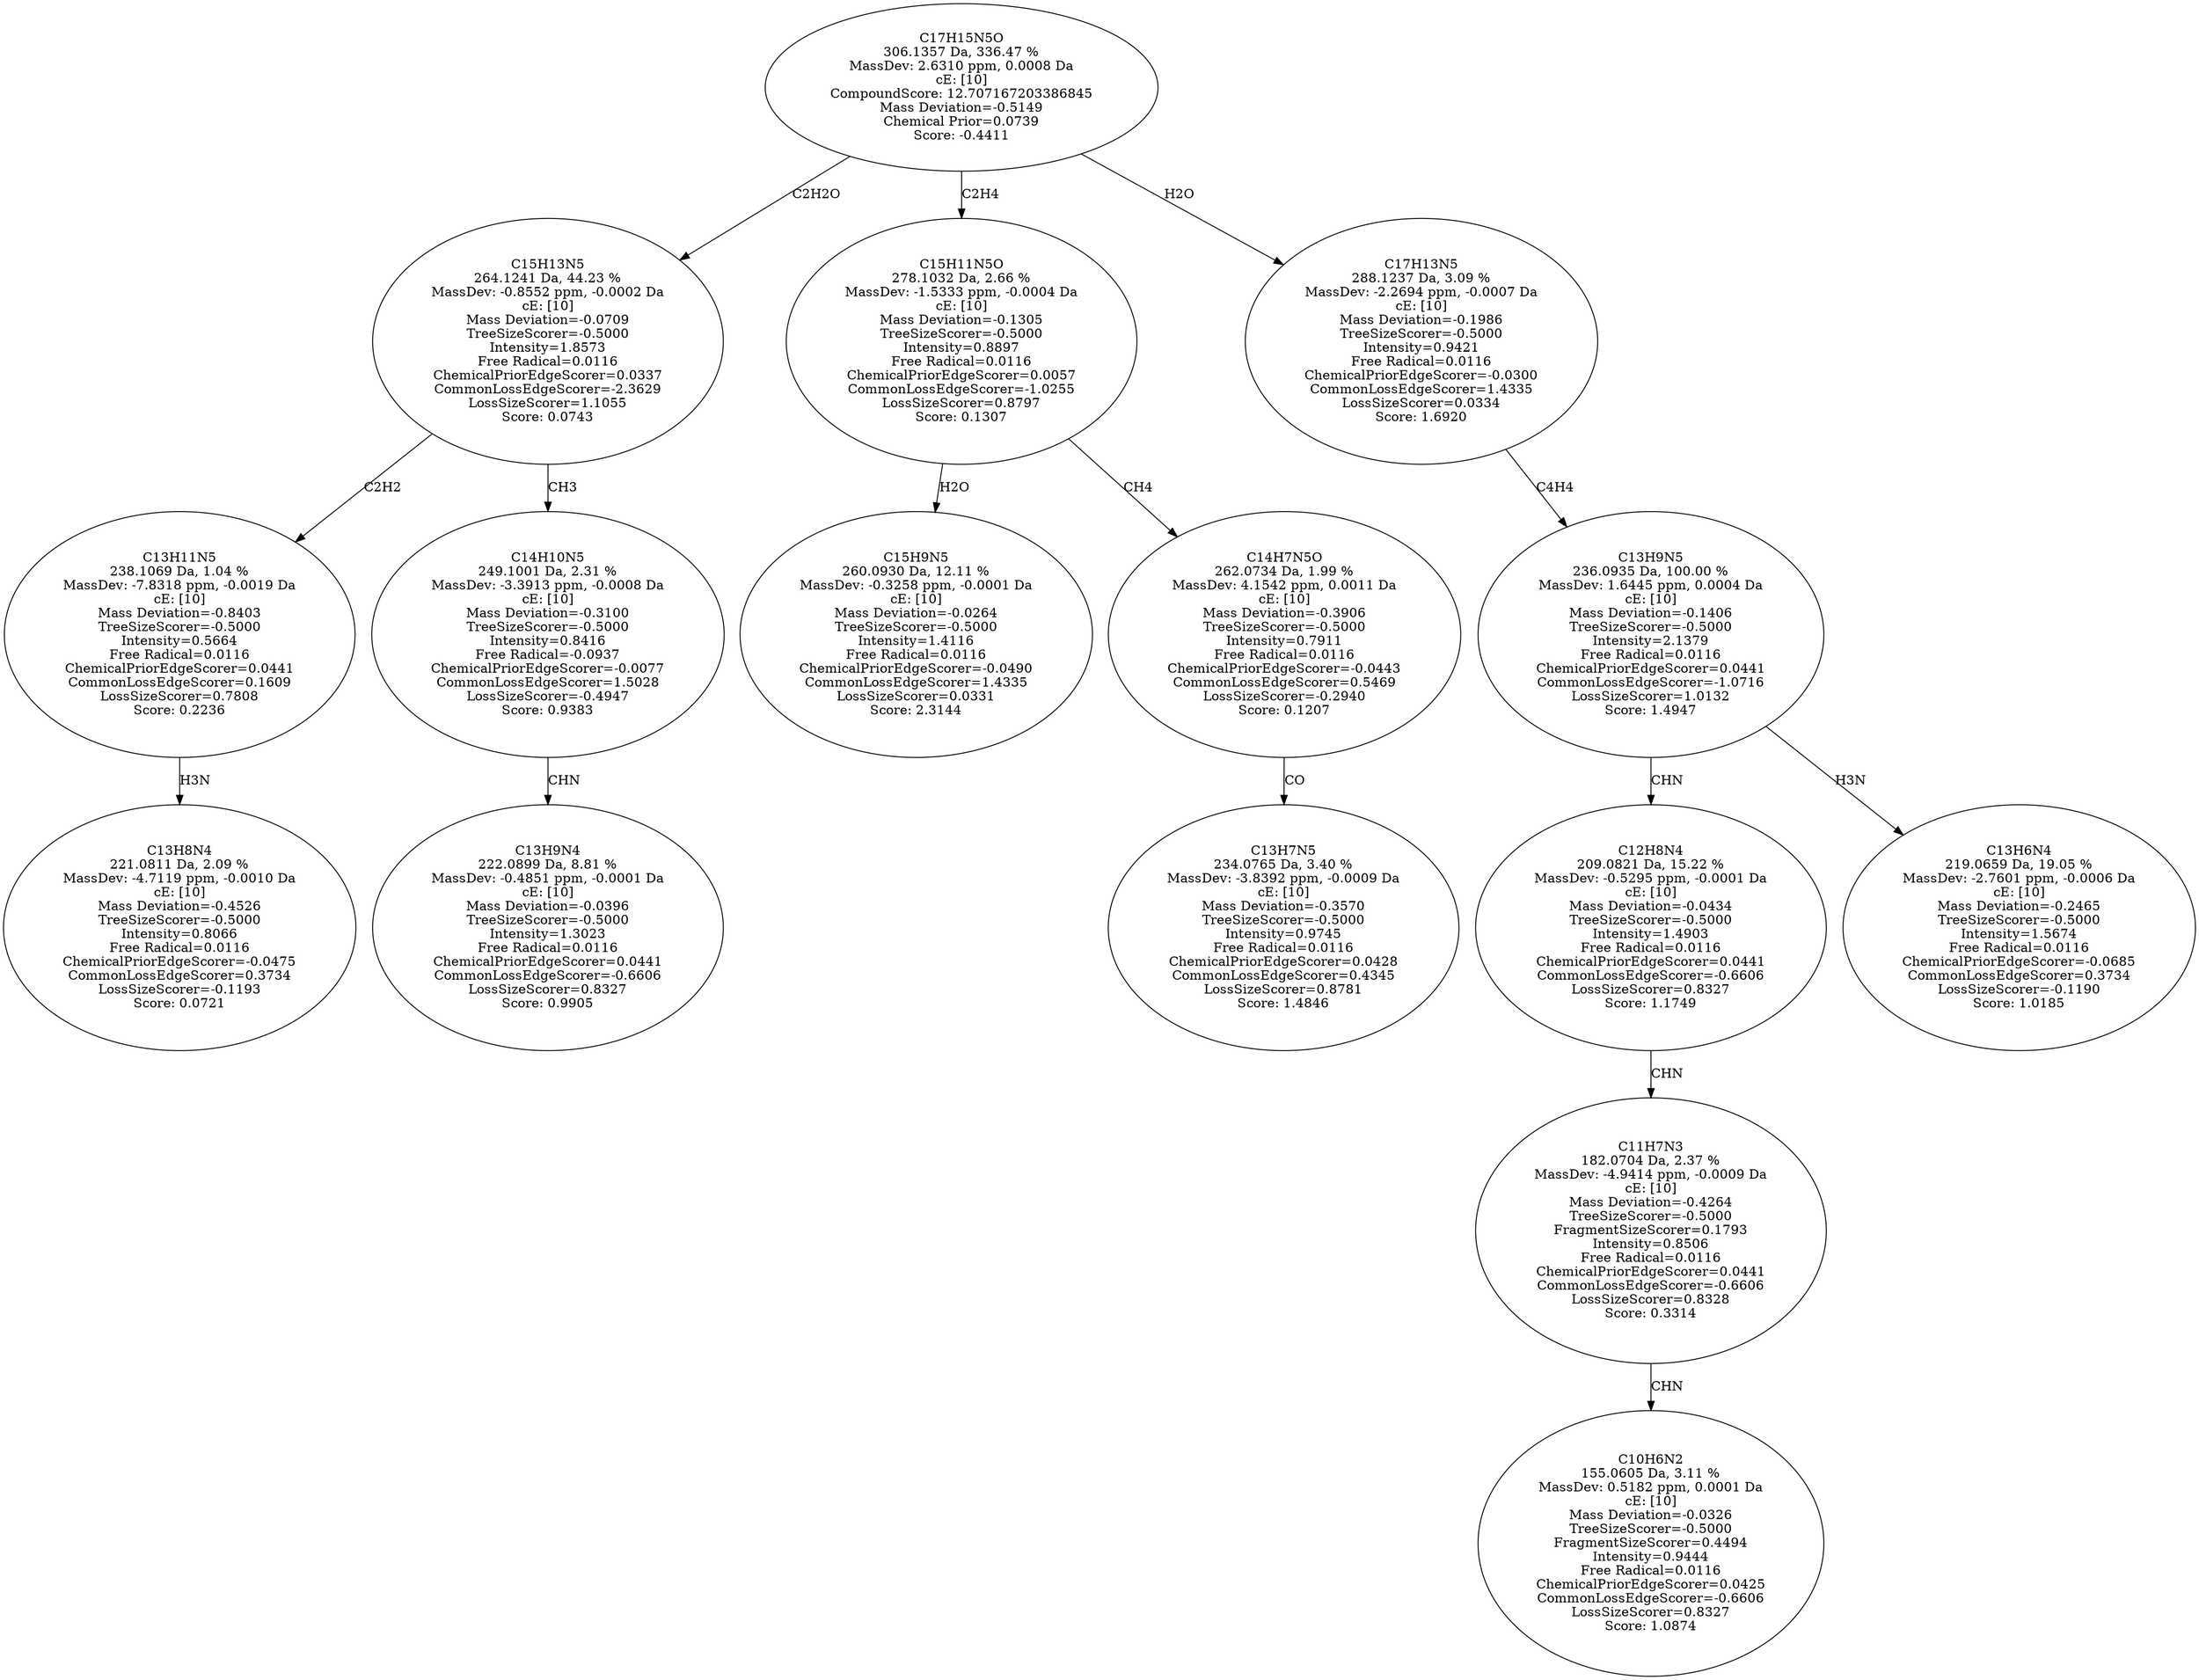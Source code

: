 strict digraph {
v1 [label="C13H8N4\n221.0811 Da, 2.09 %\nMassDev: -4.7119 ppm, -0.0010 Da\ncE: [10]\nMass Deviation=-0.4526\nTreeSizeScorer=-0.5000\nIntensity=0.8066\nFree Radical=0.0116\nChemicalPriorEdgeScorer=-0.0475\nCommonLossEdgeScorer=0.3734\nLossSizeScorer=-0.1193\nScore: 0.0721"];
v2 [label="C13H11N5\n238.1069 Da, 1.04 %\nMassDev: -7.8318 ppm, -0.0019 Da\ncE: [10]\nMass Deviation=-0.8403\nTreeSizeScorer=-0.5000\nIntensity=0.5664\nFree Radical=0.0116\nChemicalPriorEdgeScorer=0.0441\nCommonLossEdgeScorer=0.1609\nLossSizeScorer=0.7808\nScore: 0.2236"];
v3 [label="C13H9N4\n222.0899 Da, 8.81 %\nMassDev: -0.4851 ppm, -0.0001 Da\ncE: [10]\nMass Deviation=-0.0396\nTreeSizeScorer=-0.5000\nIntensity=1.3023\nFree Radical=0.0116\nChemicalPriorEdgeScorer=0.0441\nCommonLossEdgeScorer=-0.6606\nLossSizeScorer=0.8327\nScore: 0.9905"];
v4 [label="C14H10N5\n249.1001 Da, 2.31 %\nMassDev: -3.3913 ppm, -0.0008 Da\ncE: [10]\nMass Deviation=-0.3100\nTreeSizeScorer=-0.5000\nIntensity=0.8416\nFree Radical=-0.0937\nChemicalPriorEdgeScorer=-0.0077\nCommonLossEdgeScorer=1.5028\nLossSizeScorer=-0.4947\nScore: 0.9383"];
v5 [label="C15H13N5\n264.1241 Da, 44.23 %\nMassDev: -0.8552 ppm, -0.0002 Da\ncE: [10]\nMass Deviation=-0.0709\nTreeSizeScorer=-0.5000\nIntensity=1.8573\nFree Radical=0.0116\nChemicalPriorEdgeScorer=0.0337\nCommonLossEdgeScorer=-2.3629\nLossSizeScorer=1.1055\nScore: 0.0743"];
v6 [label="C15H9N5\n260.0930 Da, 12.11 %\nMassDev: -0.3258 ppm, -0.0001 Da\ncE: [10]\nMass Deviation=-0.0264\nTreeSizeScorer=-0.5000\nIntensity=1.4116\nFree Radical=0.0116\nChemicalPriorEdgeScorer=-0.0490\nCommonLossEdgeScorer=1.4335\nLossSizeScorer=0.0331\nScore: 2.3144"];
v7 [label="C13H7N5\n234.0765 Da, 3.40 %\nMassDev: -3.8392 ppm, -0.0009 Da\ncE: [10]\nMass Deviation=-0.3570\nTreeSizeScorer=-0.5000\nIntensity=0.9745\nFree Radical=0.0116\nChemicalPriorEdgeScorer=0.0428\nCommonLossEdgeScorer=0.4345\nLossSizeScorer=0.8781\nScore: 1.4846"];
v8 [label="C14H7N5O\n262.0734 Da, 1.99 %\nMassDev: 4.1542 ppm, 0.0011 Da\ncE: [10]\nMass Deviation=-0.3906\nTreeSizeScorer=-0.5000\nIntensity=0.7911\nFree Radical=0.0116\nChemicalPriorEdgeScorer=-0.0443\nCommonLossEdgeScorer=0.5469\nLossSizeScorer=-0.2940\nScore: 0.1207"];
v9 [label="C15H11N5O\n278.1032 Da, 2.66 %\nMassDev: -1.5333 ppm, -0.0004 Da\ncE: [10]\nMass Deviation=-0.1305\nTreeSizeScorer=-0.5000\nIntensity=0.8897\nFree Radical=0.0116\nChemicalPriorEdgeScorer=0.0057\nCommonLossEdgeScorer=-1.0255\nLossSizeScorer=0.8797\nScore: 0.1307"];
v10 [label="C10H6N2\n155.0605 Da, 3.11 %\nMassDev: 0.5182 ppm, 0.0001 Da\ncE: [10]\nMass Deviation=-0.0326\nTreeSizeScorer=-0.5000\nFragmentSizeScorer=0.4494\nIntensity=0.9444\nFree Radical=0.0116\nChemicalPriorEdgeScorer=0.0425\nCommonLossEdgeScorer=-0.6606\nLossSizeScorer=0.8327\nScore: 1.0874"];
v11 [label="C11H7N3\n182.0704 Da, 2.37 %\nMassDev: -4.9414 ppm, -0.0009 Da\ncE: [10]\nMass Deviation=-0.4264\nTreeSizeScorer=-0.5000\nFragmentSizeScorer=0.1793\nIntensity=0.8506\nFree Radical=0.0116\nChemicalPriorEdgeScorer=0.0441\nCommonLossEdgeScorer=-0.6606\nLossSizeScorer=0.8328\nScore: 0.3314"];
v12 [label="C12H8N4\n209.0821 Da, 15.22 %\nMassDev: -0.5295 ppm, -0.0001 Da\ncE: [10]\nMass Deviation=-0.0434\nTreeSizeScorer=-0.5000\nIntensity=1.4903\nFree Radical=0.0116\nChemicalPriorEdgeScorer=0.0441\nCommonLossEdgeScorer=-0.6606\nLossSizeScorer=0.8327\nScore: 1.1749"];
v13 [label="C13H6N4\n219.0659 Da, 19.05 %\nMassDev: -2.7601 ppm, -0.0006 Da\ncE: [10]\nMass Deviation=-0.2465\nTreeSizeScorer=-0.5000\nIntensity=1.5674\nFree Radical=0.0116\nChemicalPriorEdgeScorer=-0.0685\nCommonLossEdgeScorer=0.3734\nLossSizeScorer=-0.1190\nScore: 1.0185"];
v14 [label="C13H9N5\n236.0935 Da, 100.00 %\nMassDev: 1.6445 ppm, 0.0004 Da\ncE: [10]\nMass Deviation=-0.1406\nTreeSizeScorer=-0.5000\nIntensity=2.1379\nFree Radical=0.0116\nChemicalPriorEdgeScorer=0.0441\nCommonLossEdgeScorer=-1.0716\nLossSizeScorer=1.0132\nScore: 1.4947"];
v15 [label="C17H13N5\n288.1237 Da, 3.09 %\nMassDev: -2.2694 ppm, -0.0007 Da\ncE: [10]\nMass Deviation=-0.1986\nTreeSizeScorer=-0.5000\nIntensity=0.9421\nFree Radical=0.0116\nChemicalPriorEdgeScorer=-0.0300\nCommonLossEdgeScorer=1.4335\nLossSizeScorer=0.0334\nScore: 1.6920"];
v16 [label="C17H15N5O\n306.1357 Da, 336.47 %\nMassDev: 2.6310 ppm, 0.0008 Da\ncE: [10]\nCompoundScore: 12.707167203386845\nMass Deviation=-0.5149\nChemical Prior=0.0739\nScore: -0.4411"];
v2 -> v1 [label="H3N"];
v5 -> v2 [label="C2H2"];
v4 -> v3 [label="CHN"];
v5 -> v4 [label="CH3"];
v16 -> v5 [label="C2H2O"];
v9 -> v6 [label="H2O"];
v8 -> v7 [label="CO"];
v9 -> v8 [label="CH4"];
v16 -> v9 [label="C2H4"];
v11 -> v10 [label="CHN"];
v12 -> v11 [label="CHN"];
v14 -> v12 [label="CHN"];
v14 -> v13 [label="H3N"];
v15 -> v14 [label="C4H4"];
v16 -> v15 [label="H2O"];
}